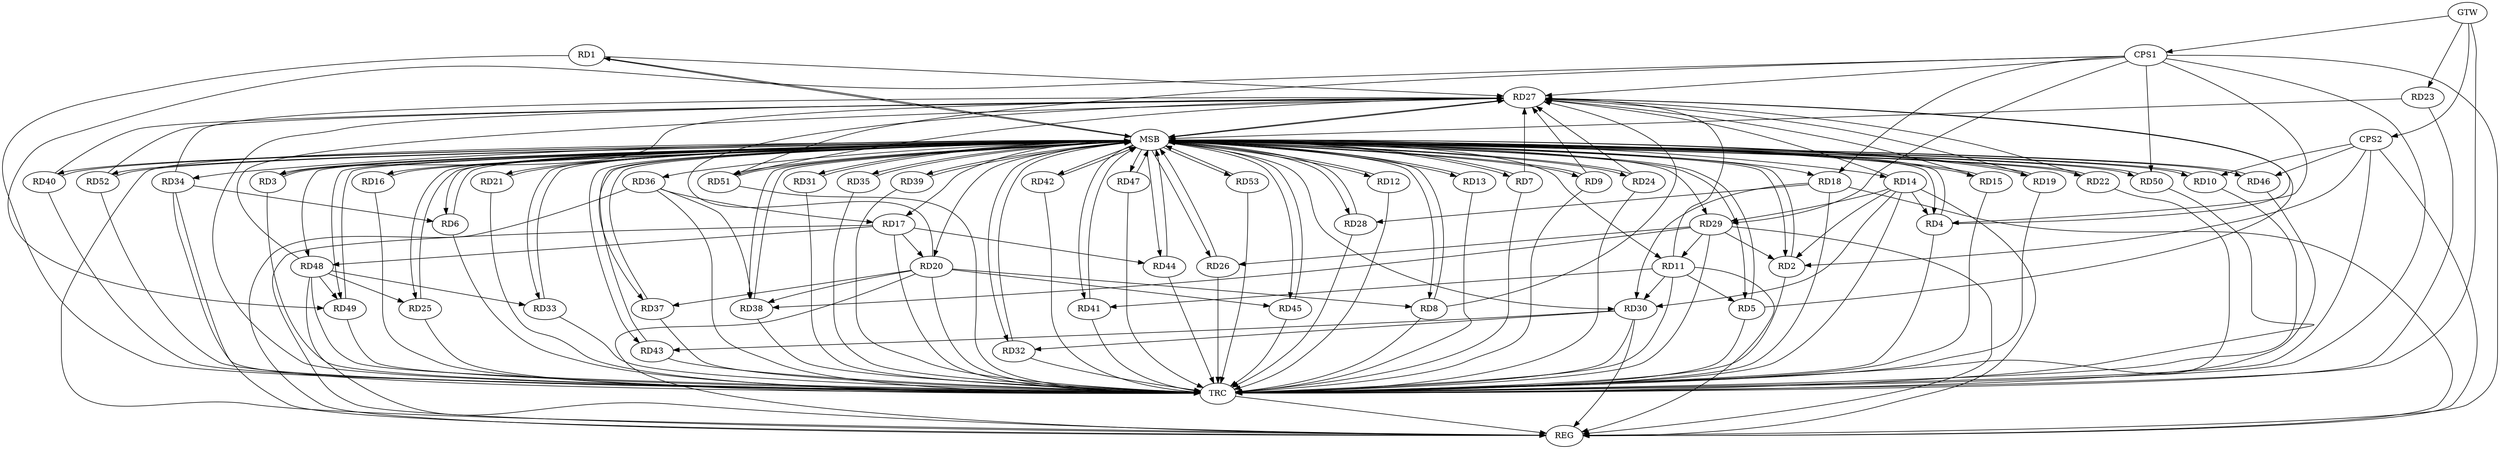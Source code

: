 strict digraph G {
  RD1 [ label="RD1" ];
  RD2 [ label="RD2" ];
  RD3 [ label="RD3" ];
  RD4 [ label="RD4" ];
  RD5 [ label="RD5" ];
  RD6 [ label="RD6" ];
  RD7 [ label="RD7" ];
  RD8 [ label="RD8" ];
  RD9 [ label="RD9" ];
  RD10 [ label="RD10" ];
  RD11 [ label="RD11" ];
  RD12 [ label="RD12" ];
  RD13 [ label="RD13" ];
  RD14 [ label="RD14" ];
  RD15 [ label="RD15" ];
  RD16 [ label="RD16" ];
  RD17 [ label="RD17" ];
  RD18 [ label="RD18" ];
  RD19 [ label="RD19" ];
  RD20 [ label="RD20" ];
  RD21 [ label="RD21" ];
  RD22 [ label="RD22" ];
  RD23 [ label="RD23" ];
  RD24 [ label="RD24" ];
  RD25 [ label="RD25" ];
  RD26 [ label="RD26" ];
  RD27 [ label="RD27" ];
  RD28 [ label="RD28" ];
  RD29 [ label="RD29" ];
  RD30 [ label="RD30" ];
  RD31 [ label="RD31" ];
  RD32 [ label="RD32" ];
  RD33 [ label="RD33" ];
  RD34 [ label="RD34" ];
  RD35 [ label="RD35" ];
  RD36 [ label="RD36" ];
  RD37 [ label="RD37" ];
  RD38 [ label="RD38" ];
  RD39 [ label="RD39" ];
  RD40 [ label="RD40" ];
  RD41 [ label="RD41" ];
  RD42 [ label="RD42" ];
  RD43 [ label="RD43" ];
  RD44 [ label="RD44" ];
  RD45 [ label="RD45" ];
  RD46 [ label="RD46" ];
  RD47 [ label="RD47" ];
  RD48 [ label="RD48" ];
  RD49 [ label="RD49" ];
  RD50 [ label="RD50" ];
  RD51 [ label="RD51" ];
  RD52 [ label="RD52" ];
  RD53 [ label="RD53" ];
  CPS1 [ label="CPS1" ];
  CPS2 [ label="CPS2" ];
  GTW [ label="GTW" ];
  REG [ label="REG" ];
  MSB [ label="MSB" ];
  TRC [ label="TRC" ];
  RD14 -> RD2;
  RD29 -> RD2;
  RD14 -> RD4;
  RD11 -> RD5;
  RD34 -> RD6;
  RD20 -> RD8;
  RD11 -> RD27;
  RD29 -> RD11;
  RD11 -> RD30;
  RD11 -> RD41;
  RD14 -> RD29;
  RD14 -> RD30;
  RD17 -> RD20;
  RD36 -> RD17;
  RD17 -> RD44;
  RD17 -> RD48;
  RD18 -> RD28;
  RD18 -> RD30;
  RD20 -> RD27;
  RD20 -> RD37;
  RD20 -> RD38;
  RD20 -> RD45;
  RD48 -> RD25;
  RD29 -> RD26;
  RD48 -> RD27;
  RD29 -> RD38;
  RD30 -> RD32;
  RD30 -> RD43;
  RD48 -> RD33;
  RD36 -> RD38;
  RD48 -> RD49;
  CPS1 -> RD29;
  CPS1 -> RD27;
  CPS1 -> RD4;
  CPS1 -> RD49;
  CPS1 -> RD51;
  CPS1 -> RD18;
  CPS1 -> RD50;
  CPS2 -> RD2;
  CPS2 -> RD10;
  CPS2 -> RD46;
  GTW -> RD23;
  GTW -> CPS1;
  GTW -> CPS2;
  RD11 -> REG;
  RD14 -> REG;
  RD17 -> REG;
  RD18 -> REG;
  RD20 -> REG;
  RD29 -> REG;
  RD30 -> REG;
  RD34 -> REG;
  RD36 -> REG;
  RD48 -> REG;
  CPS1 -> REG;
  CPS2 -> REG;
  RD1 -> MSB;
  MSB -> RD8;
  MSB -> RD32;
  MSB -> RD33;
  MSB -> RD44;
  MSB -> RD52;
  MSB -> REG;
  RD2 -> MSB;
  MSB -> RD45;
  RD3 -> MSB;
  MSB -> RD2;
  MSB -> RD25;
  MSB -> RD41;
  RD4 -> MSB;
  MSB -> RD29;
  MSB -> RD36;
  RD5 -> MSB;
  MSB -> RD1;
  MSB -> RD20;
  MSB -> RD26;
  MSB -> RD31;
  MSB -> RD50;
  RD6 -> MSB;
  MSB -> RD10;
  MSB -> RD13;
  MSB -> RD18;
  MSB -> RD28;
  MSB -> RD35;
  MSB -> RD42;
  RD7 -> MSB;
  MSB -> RD17;
  RD8 -> MSB;
  RD9 -> MSB;
  MSB -> RD19;
  MSB -> RD53;
  RD10 -> MSB;
  MSB -> RD9;
  MSB -> RD30;
  MSB -> RD38;
  RD12 -> MSB;
  MSB -> RD37;
  RD13 -> MSB;
  MSB -> RD11;
  MSB -> RD40;
  RD15 -> MSB;
  MSB -> RD5;
  RD16 -> MSB;
  MSB -> RD6;
  MSB -> RD34;
  MSB -> RD47;
  MSB -> RD48;
  MSB -> RD51;
  RD19 -> MSB;
  MSB -> RD22;
  RD21 -> MSB;
  MSB -> RD16;
  MSB -> RD49;
  RD22 -> MSB;
  MSB -> RD4;
  RD23 -> MSB;
  MSB -> RD27;
  RD24 -> MSB;
  MSB -> RD3;
  MSB -> RD7;
  RD25 -> MSB;
  MSB -> RD43;
  RD26 -> MSB;
  RD27 -> MSB;
  MSB -> RD21;
  RD28 -> MSB;
  RD31 -> MSB;
  RD32 -> MSB;
  MSB -> RD15;
  RD33 -> MSB;
  RD35 -> MSB;
  RD37 -> MSB;
  MSB -> RD24;
  RD38 -> MSB;
  RD39 -> MSB;
  RD40 -> MSB;
  MSB -> RD14;
  RD41 -> MSB;
  RD42 -> MSB;
  RD43 -> MSB;
  MSB -> RD39;
  RD44 -> MSB;
  MSB -> RD46;
  RD45 -> MSB;
  RD46 -> MSB;
  RD47 -> MSB;
  MSB -> RD12;
  RD49 -> MSB;
  RD50 -> MSB;
  RD51 -> MSB;
  RD52 -> MSB;
  RD53 -> MSB;
  RD1 -> TRC;
  RD2 -> TRC;
  RD3 -> TRC;
  RD4 -> TRC;
  RD5 -> TRC;
  RD6 -> TRC;
  RD7 -> TRC;
  RD8 -> TRC;
  RD9 -> TRC;
  RD10 -> TRC;
  RD11 -> TRC;
  RD12 -> TRC;
  RD13 -> TRC;
  RD14 -> TRC;
  RD15 -> TRC;
  RD16 -> TRC;
  RD17 -> TRC;
  RD18 -> TRC;
  RD19 -> TRC;
  RD20 -> TRC;
  RD21 -> TRC;
  RD22 -> TRC;
  RD23 -> TRC;
  RD24 -> TRC;
  RD25 -> TRC;
  RD26 -> TRC;
  RD27 -> TRC;
  RD28 -> TRC;
  RD29 -> TRC;
  RD30 -> TRC;
  RD31 -> TRC;
  RD32 -> TRC;
  RD33 -> TRC;
  RD34 -> TRC;
  RD35 -> TRC;
  RD36 -> TRC;
  RD37 -> TRC;
  RD38 -> TRC;
  RD39 -> TRC;
  RD40 -> TRC;
  RD41 -> TRC;
  RD42 -> TRC;
  RD43 -> TRC;
  RD44 -> TRC;
  RD45 -> TRC;
  RD46 -> TRC;
  RD47 -> TRC;
  RD48 -> TRC;
  RD49 -> TRC;
  RD50 -> TRC;
  RD51 -> TRC;
  RD52 -> TRC;
  RD53 -> TRC;
  CPS1 -> TRC;
  CPS2 -> TRC;
  GTW -> TRC;
  TRC -> REG;
  RD24 -> RD27;
  RD5 -> RD27;
  RD1 -> RD27;
  RD8 -> RD27;
  RD15 -> RD27;
  RD19 -> RD27;
  RD9 -> RD27;
  RD4 -> RD27;
  RD40 -> RD27;
  RD52 -> RD27;
  RD51 -> RD27;
  RD22 -> RD27;
  RD14 -> RD27;
  RD7 -> RD27;
  RD34 -> RD27;
  RD3 -> RD27;
}
